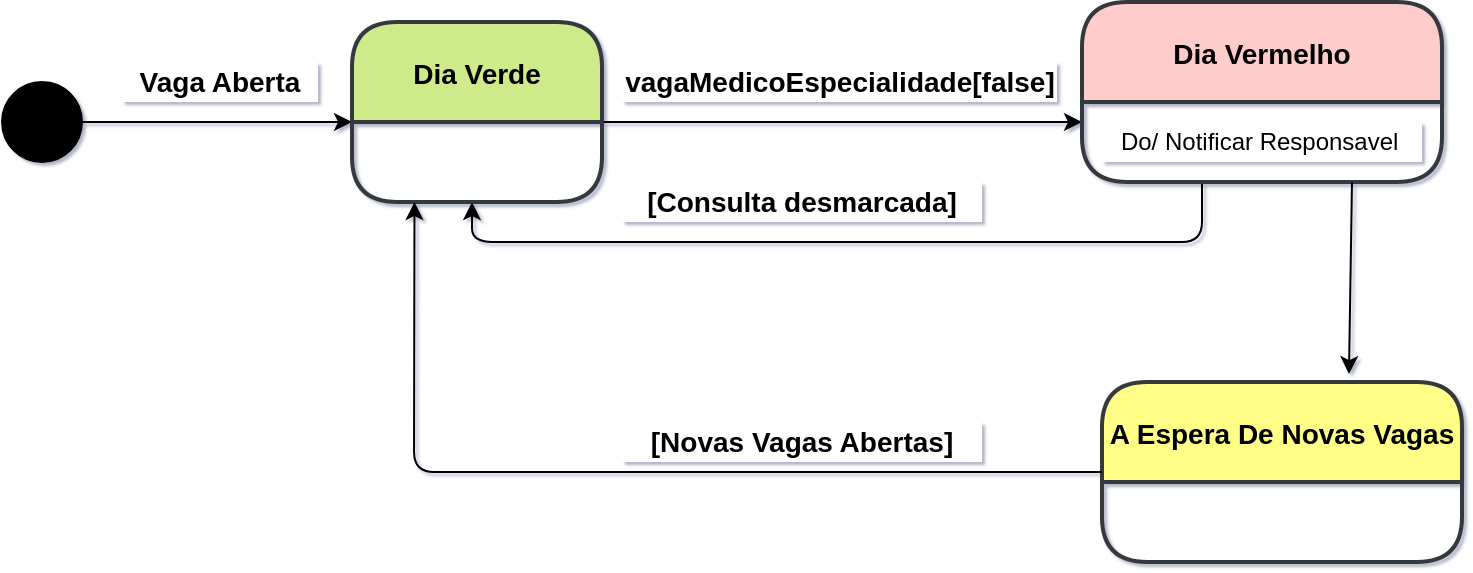 <mxfile version="14.2.5" type="device"><diagram id="Ai2gmELtpwHWYXXAqKo3" name="Page-1"><mxGraphModel dx="1221" dy="578" grid="1" gridSize="10" guides="1" tooltips="1" connect="1" arrows="1" fold="1" page="1" pageScale="1" pageWidth="1169" pageHeight="827" math="0" shadow="1"><root><mxCell id="0"/><mxCell id="1" parent="0"/><mxCell id="2XNDSpADON4L3vwwOL7I-7" value="" style="endArrow=classic;html=1;exitX=1;exitY=0.5;exitDx=0;exitDy=0;entryX=0;entryY=0.5;entryDx=0;entryDy=0;" edge="1" parent="1"><mxGeometry width="50" height="50" relative="1" as="geometry"><mxPoint x="505" y="140" as="sourcePoint"/><mxPoint x="750" y="140" as="targetPoint"/></mxGeometry></mxCell><mxCell id="2XNDSpADON4L3vwwOL7I-10" value="" style="endArrow=classic;html=1;exitX=1;exitY=0.5;exitDx=0;exitDy=0;" edge="1" parent="1" source="2XNDSpADON4L3vwwOL7I-11"><mxGeometry width="50" height="50" relative="1" as="geometry"><mxPoint x="231" y="160" as="sourcePoint"/><mxPoint x="385" y="140" as="targetPoint"/></mxGeometry></mxCell><mxCell id="2XNDSpADON4L3vwwOL7I-11" value="" style="ellipse;whiteSpace=wrap;html=1;aspect=fixed;fillColor=#000000;" vertex="1" parent="1"><mxGeometry x="210" y="120" width="40" height="40" as="geometry"/></mxCell><mxCell id="2XNDSpADON4L3vwwOL7I-12" value="" style="endArrow=classic;html=1;exitX=0.5;exitY=1;exitDx=0;exitDy=0;" edge="1" parent="1"><mxGeometry width="50" height="50" relative="1" as="geometry"><mxPoint x="810" y="170" as="sourcePoint"/><mxPoint x="445" y="180" as="targetPoint"/><Array as="points"><mxPoint x="810" y="200"/><mxPoint x="555" y="200"/><mxPoint x="445" y="200"/></Array></mxGeometry></mxCell><mxCell id="2XNDSpADON4L3vwwOL7I-13" value="&lt;span style=&quot;font-size: 14px&quot;&gt;&lt;b&gt;Vaga Aberta&lt;/b&gt;&lt;/span&gt;" style="text;html=1;strokeColor=none;align=center;verticalAlign=middle;whiteSpace=wrap;rounded=0;fillColor=#ffffff;" vertex="1" parent="1"><mxGeometry x="270" y="110" width="98" height="20" as="geometry"/></mxCell><mxCell id="2XNDSpADON4L3vwwOL7I-14" value="&lt;span style=&quot;font-size: 14px&quot;&gt;&lt;b&gt;vagaMedicoEspecialidade[false]&lt;/b&gt;&lt;/span&gt;" style="text;html=1;strokeColor=none;align=center;verticalAlign=middle;whiteSpace=wrap;rounded=0;fillColor=#ffffff;" vertex="1" parent="1"><mxGeometry x="520" y="110" width="217.5" height="20" as="geometry"/></mxCell><mxCell id="2XNDSpADON4L3vwwOL7I-15" value="&lt;span style=&quot;font-size: 14px&quot;&gt;&lt;b&gt;[Consulta desmarcada]&lt;/b&gt;&lt;/span&gt;" style="text;html=1;strokeColor=none;align=center;verticalAlign=middle;whiteSpace=wrap;rounded=0;fillColor=#ffffff;" vertex="1" parent="1"><mxGeometry x="520" y="170" width="180" height="20" as="geometry"/></mxCell><mxCell id="2XNDSpADON4L3vwwOL7I-16" value="Dia Verde" style="swimlane;childLayout=stackLayout;horizontal=1;startSize=50;horizontalStack=0;rounded=1;fontSize=14;fontStyle=1;strokeWidth=2;resizeParent=0;resizeLast=1;shadow=0;dashed=0;align=center;fillColor=#cdeb8b;strokeColor=#36393d;" vertex="1" parent="1"><mxGeometry x="385" y="90" width="125" height="90" as="geometry"/></mxCell><mxCell id="2XNDSpADON4L3vwwOL7I-18" value="Dia Vermelho" style="swimlane;childLayout=stackLayout;horizontal=1;startSize=50;horizontalStack=0;rounded=1;fontSize=14;fontStyle=1;strokeWidth=2;resizeParent=0;resizeLast=1;shadow=0;dashed=0;align=center;fillColor=#ffcccc;strokeColor=#36393d;" vertex="1" parent="1"><mxGeometry x="750" y="80" width="180" height="90" as="geometry"/></mxCell><mxCell id="2XNDSpADON4L3vwwOL7I-19" value="Do/ Notificar Responsavel&amp;nbsp;" style="text;html=1;align=center;verticalAlign=middle;resizable=0;points=[];autosize=1;fillColor=#ffffff;" vertex="1" parent="1"><mxGeometry x="760" y="140" width="160" height="20" as="geometry"/></mxCell><mxCell id="2XNDSpADON4L3vwwOL7I-20" value="A Espera De Novas Vagas" style="swimlane;childLayout=stackLayout;horizontal=1;startSize=50;horizontalStack=0;rounded=1;fontSize=14;fontStyle=1;strokeWidth=2;resizeParent=0;resizeLast=1;shadow=0;dashed=0;align=center;fillColor=#ffff88;strokeColor=#36393d;" vertex="1" parent="1"><mxGeometry x="760" y="270" width="180" height="90" as="geometry"/></mxCell><mxCell id="2XNDSpADON4L3vwwOL7I-21" value="" style="endArrow=classic;html=1;exitX=0.75;exitY=1;exitDx=0;exitDy=0;entryX=0.686;entryY=-0.044;entryDx=0;entryDy=0;entryPerimeter=0;" edge="1" parent="1" source="2XNDSpADON4L3vwwOL7I-18" target="2XNDSpADON4L3vwwOL7I-20"><mxGeometry width="50" height="50" relative="1" as="geometry"><mxPoint x="620" y="270" as="sourcePoint"/><mxPoint x="670" y="220" as="targetPoint"/></mxGeometry></mxCell><mxCell id="2XNDSpADON4L3vwwOL7I-22" value="" style="endArrow=classic;html=1;exitX=0;exitY=0.5;exitDx=0;exitDy=0;entryX=0.25;entryY=1;entryDx=0;entryDy=0;" edge="1" parent="1" source="2XNDSpADON4L3vwwOL7I-20" target="2XNDSpADON4L3vwwOL7I-16"><mxGeometry width="50" height="50" relative="1" as="geometry"><mxPoint x="620" y="270" as="sourcePoint"/><mxPoint x="670" y="220" as="targetPoint"/><Array as="points"><mxPoint x="416" y="315"/></Array></mxGeometry></mxCell><mxCell id="2XNDSpADON4L3vwwOL7I-23" value="&lt;span style=&quot;font-size: 14px&quot;&gt;&lt;b&gt;[Novas Vagas Abertas]&lt;/b&gt;&lt;/span&gt;" style="text;html=1;strokeColor=none;align=center;verticalAlign=middle;whiteSpace=wrap;rounded=0;fillColor=#ffffff;" vertex="1" parent="1"><mxGeometry x="520" y="290" width="180" height="20" as="geometry"/></mxCell></root></mxGraphModel></diagram></mxfile>